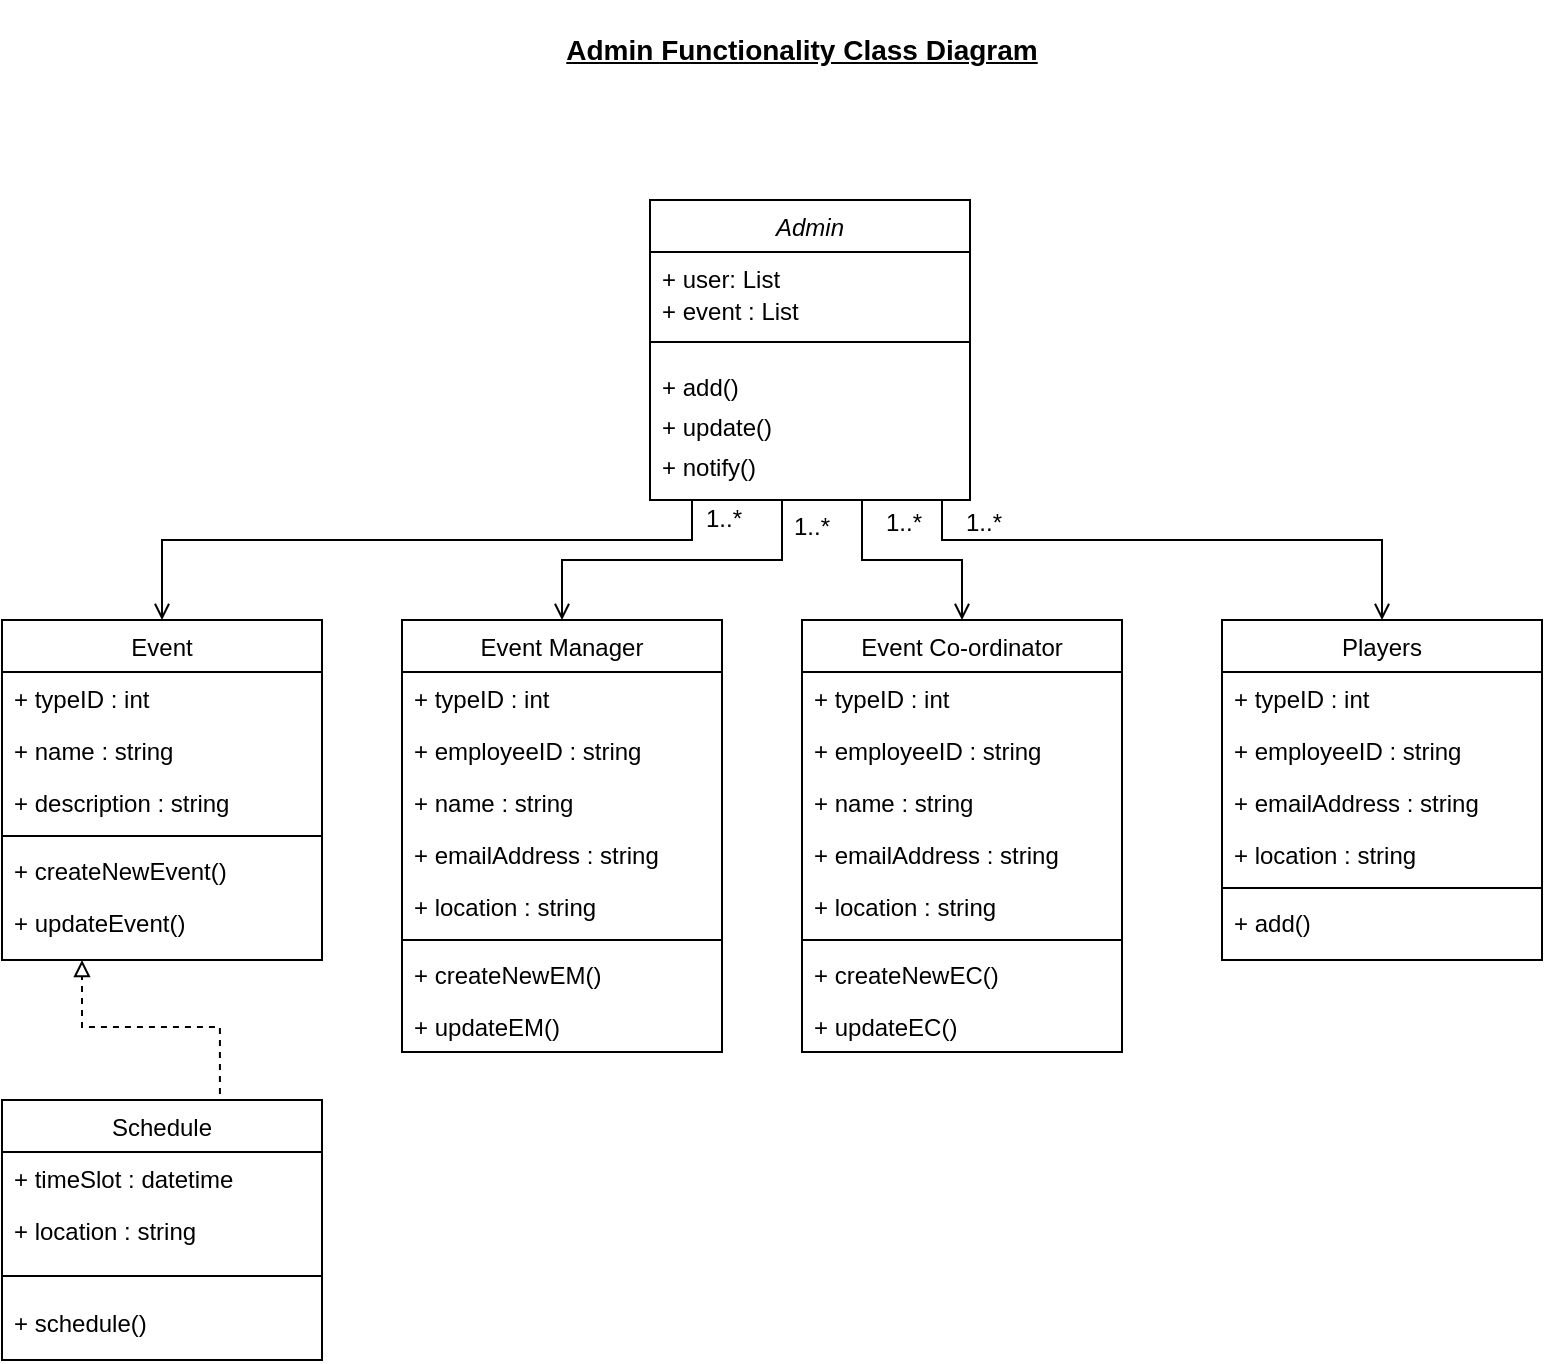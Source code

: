 <mxfile version="20.6.0" type="device"><diagram id="C5RBs43oDa-KdzZeNtuy" name="Page-1"><mxGraphModel dx="1108" dy="450" grid="1" gridSize="10" guides="1" tooltips="1" connect="1" arrows="1" fold="1" page="1" pageScale="1" pageWidth="827" pageHeight="1169" math="0" shadow="0"><root><mxCell id="WIyWlLk6GJQsqaUBKTNV-0"/><mxCell id="WIyWlLk6GJQsqaUBKTNV-1" parent="WIyWlLk6GJQsqaUBKTNV-0"/><mxCell id="zkfFHV4jXpPFQw0GAbJ--0" value="Admin" style="swimlane;fontStyle=2;align=center;verticalAlign=top;childLayout=stackLayout;horizontal=1;startSize=26;horizontalStack=0;resizeParent=1;resizeLast=0;collapsible=1;marginBottom=0;rounded=0;shadow=0;strokeWidth=1;" parent="WIyWlLk6GJQsqaUBKTNV-1" vertex="1"><mxGeometry x="334" y="120" width="160" height="150" as="geometry"><mxRectangle x="230" y="140" width="160" height="26" as="alternateBounds"/></mxGeometry></mxCell><mxCell id="zkfFHV4jXpPFQw0GAbJ--1" value="+ user: List" style="text;align=left;verticalAlign=top;spacingLeft=4;spacingRight=4;overflow=hidden;rotatable=0;points=[[0,0.5],[1,0.5]];portConstraint=eastwest;" parent="zkfFHV4jXpPFQw0GAbJ--0" vertex="1"><mxGeometry y="26" width="160" height="16" as="geometry"/></mxCell><mxCell id="4R_ZGql_MrLNGs7ZWC9e-26" value="+ event : List" style="text;align=left;verticalAlign=top;spacingLeft=4;spacingRight=4;overflow=hidden;rotatable=0;points=[[0,0.5],[1,0.5]];portConstraint=eastwest;" vertex="1" parent="zkfFHV4jXpPFQw0GAbJ--0"><mxGeometry y="42" width="160" height="20" as="geometry"/></mxCell><mxCell id="zkfFHV4jXpPFQw0GAbJ--4" value="" style="line;html=1;strokeWidth=1;align=left;verticalAlign=middle;spacingTop=-1;spacingLeft=3;spacingRight=3;rotatable=0;labelPosition=right;points=[];portConstraint=eastwest;" parent="zkfFHV4jXpPFQw0GAbJ--0" vertex="1"><mxGeometry y="62" width="160" height="18" as="geometry"/></mxCell><mxCell id="zkfFHV4jXpPFQw0GAbJ--5" value="+ add()" style="text;align=left;verticalAlign=top;spacingLeft=4;spacingRight=4;overflow=hidden;rotatable=0;points=[[0,0.5],[1,0.5]];portConstraint=eastwest;" parent="zkfFHV4jXpPFQw0GAbJ--0" vertex="1"><mxGeometry y="80" width="160" height="20" as="geometry"/></mxCell><mxCell id="4R_ZGql_MrLNGs7ZWC9e-27" value="+ update()" style="text;align=left;verticalAlign=top;spacingLeft=4;spacingRight=4;overflow=hidden;rotatable=0;points=[[0,0.5],[1,0.5]];portConstraint=eastwest;" vertex="1" parent="zkfFHV4jXpPFQw0GAbJ--0"><mxGeometry y="100" width="160" height="20" as="geometry"/></mxCell><mxCell id="4R_ZGql_MrLNGs7ZWC9e-49" value="+ notify()" style="text;align=left;verticalAlign=top;spacingLeft=4;spacingRight=4;overflow=hidden;rotatable=0;points=[[0,0.5],[1,0.5]];portConstraint=eastwest;" vertex="1" parent="zkfFHV4jXpPFQw0GAbJ--0"><mxGeometry y="120" width="160" height="20" as="geometry"/></mxCell><mxCell id="zkfFHV4jXpPFQw0GAbJ--17" value="Event Manager" style="swimlane;fontStyle=0;align=center;verticalAlign=top;childLayout=stackLayout;horizontal=1;startSize=26;horizontalStack=0;resizeParent=1;resizeLast=0;collapsible=1;marginBottom=0;rounded=0;shadow=0;strokeWidth=1;" parent="WIyWlLk6GJQsqaUBKTNV-1" vertex="1"><mxGeometry x="210" y="330" width="160" height="216" as="geometry"><mxRectangle x="550" y="140" width="160" height="26" as="alternateBounds"/></mxGeometry></mxCell><mxCell id="zkfFHV4jXpPFQw0GAbJ--18" value="+ typeID : int" style="text;align=left;verticalAlign=top;spacingLeft=4;spacingRight=4;overflow=hidden;rotatable=0;points=[[0,0.5],[1,0.5]];portConstraint=eastwest;" parent="zkfFHV4jXpPFQw0GAbJ--17" vertex="1"><mxGeometry y="26" width="160" height="26" as="geometry"/></mxCell><mxCell id="zkfFHV4jXpPFQw0GAbJ--19" value="+ employeeID : string" style="text;align=left;verticalAlign=top;spacingLeft=4;spacingRight=4;overflow=hidden;rotatable=0;points=[[0,0.5],[1,0.5]];portConstraint=eastwest;rounded=0;shadow=0;html=0;" parent="zkfFHV4jXpPFQw0GAbJ--17" vertex="1"><mxGeometry y="52" width="160" height="26" as="geometry"/></mxCell><mxCell id="zkfFHV4jXpPFQw0GAbJ--20" value="+ name : string" style="text;align=left;verticalAlign=top;spacingLeft=4;spacingRight=4;overflow=hidden;rotatable=0;points=[[0,0.5],[1,0.5]];portConstraint=eastwest;rounded=0;shadow=0;html=0;" parent="zkfFHV4jXpPFQw0GAbJ--17" vertex="1"><mxGeometry y="78" width="160" height="26" as="geometry"/></mxCell><mxCell id="zkfFHV4jXpPFQw0GAbJ--21" value="+ emailAddress : string" style="text;align=left;verticalAlign=top;spacingLeft=4;spacingRight=4;overflow=hidden;rotatable=0;points=[[0,0.5],[1,0.5]];portConstraint=eastwest;rounded=0;shadow=0;html=0;" parent="zkfFHV4jXpPFQw0GAbJ--17" vertex="1"><mxGeometry y="104" width="160" height="26" as="geometry"/></mxCell><mxCell id="zkfFHV4jXpPFQw0GAbJ--22" value="+ location : string" style="text;align=left;verticalAlign=top;spacingLeft=4;spacingRight=4;overflow=hidden;rotatable=0;points=[[0,0.5],[1,0.5]];portConstraint=eastwest;rounded=0;shadow=0;html=0;" parent="zkfFHV4jXpPFQw0GAbJ--17" vertex="1"><mxGeometry y="130" width="160" height="26" as="geometry"/></mxCell><mxCell id="zkfFHV4jXpPFQw0GAbJ--23" value="" style="line;html=1;strokeWidth=1;align=left;verticalAlign=middle;spacingTop=-1;spacingLeft=3;spacingRight=3;rotatable=0;labelPosition=right;points=[];portConstraint=eastwest;" parent="zkfFHV4jXpPFQw0GAbJ--17" vertex="1"><mxGeometry y="156" width="160" height="8" as="geometry"/></mxCell><mxCell id="zkfFHV4jXpPFQw0GAbJ--24" value="+ createNewEM()" style="text;align=left;verticalAlign=top;spacingLeft=4;spacingRight=4;overflow=hidden;rotatable=0;points=[[0,0.5],[1,0.5]];portConstraint=eastwest;" parent="zkfFHV4jXpPFQw0GAbJ--17" vertex="1"><mxGeometry y="164" width="160" height="26" as="geometry"/></mxCell><mxCell id="zkfFHV4jXpPFQw0GAbJ--25" value="+ updateEM()" style="text;align=left;verticalAlign=top;spacingLeft=4;spacingRight=4;overflow=hidden;rotatable=0;points=[[0,0.5],[1,0.5]];portConstraint=eastwest;" parent="zkfFHV4jXpPFQw0GAbJ--17" vertex="1"><mxGeometry y="190" width="160" height="26" as="geometry"/></mxCell><mxCell id="zkfFHV4jXpPFQw0GAbJ--26" value="" style="endArrow=open;shadow=0;strokeWidth=1;rounded=0;endFill=1;edgeStyle=elbowEdgeStyle;elbow=vertical;" parent="WIyWlLk6GJQsqaUBKTNV-1" target="zkfFHV4jXpPFQw0GAbJ--17" edge="1"><mxGeometry x="0.5" y="41" relative="1" as="geometry"><mxPoint x="400" y="270" as="sourcePoint"/><mxPoint x="540" y="192" as="targetPoint"/><mxPoint x="-40" y="32" as="offset"/></mxGeometry></mxCell><mxCell id="zkfFHV4jXpPFQw0GAbJ--27" value="1..*" style="resizable=0;align=left;verticalAlign=bottom;labelBackgroundColor=none;fontSize=12;" parent="zkfFHV4jXpPFQw0GAbJ--26" connectable="0" vertex="1"><mxGeometry x="-1" relative="1" as="geometry"><mxPoint x="4" y="22" as="offset"/></mxGeometry></mxCell><mxCell id="4R_ZGql_MrLNGs7ZWC9e-0" value="Event" style="swimlane;fontStyle=0;align=center;verticalAlign=top;childLayout=stackLayout;horizontal=1;startSize=26;horizontalStack=0;resizeParent=1;resizeLast=0;collapsible=1;marginBottom=0;rounded=0;shadow=0;strokeWidth=1;" vertex="1" parent="WIyWlLk6GJQsqaUBKTNV-1"><mxGeometry x="10" y="330" width="160" height="170" as="geometry"><mxRectangle x="550" y="140" width="160" height="26" as="alternateBounds"/></mxGeometry></mxCell><mxCell id="4R_ZGql_MrLNGs7ZWC9e-1" value="+ typeID : int" style="text;align=left;verticalAlign=top;spacingLeft=4;spacingRight=4;overflow=hidden;rotatable=0;points=[[0,0.5],[1,0.5]];portConstraint=eastwest;" vertex="1" parent="4R_ZGql_MrLNGs7ZWC9e-0"><mxGeometry y="26" width="160" height="26" as="geometry"/></mxCell><mxCell id="4R_ZGql_MrLNGs7ZWC9e-2" value="+ name : string" style="text;align=left;verticalAlign=top;spacingLeft=4;spacingRight=4;overflow=hidden;rotatable=0;points=[[0,0.5],[1,0.5]];portConstraint=eastwest;rounded=0;shadow=0;html=0;" vertex="1" parent="4R_ZGql_MrLNGs7ZWC9e-0"><mxGeometry y="52" width="160" height="26" as="geometry"/></mxCell><mxCell id="4R_ZGql_MrLNGs7ZWC9e-3" value="+ description : string" style="text;align=left;verticalAlign=top;spacingLeft=4;spacingRight=4;overflow=hidden;rotatable=0;points=[[0,0.5],[1,0.5]];portConstraint=eastwest;rounded=0;shadow=0;html=0;" vertex="1" parent="4R_ZGql_MrLNGs7ZWC9e-0"><mxGeometry y="78" width="160" height="26" as="geometry"/></mxCell><mxCell id="4R_ZGql_MrLNGs7ZWC9e-6" value="" style="line;html=1;strokeWidth=1;align=left;verticalAlign=middle;spacingTop=-1;spacingLeft=3;spacingRight=3;rotatable=0;labelPosition=right;points=[];portConstraint=eastwest;" vertex="1" parent="4R_ZGql_MrLNGs7ZWC9e-0"><mxGeometry y="104" width="160" height="8" as="geometry"/></mxCell><mxCell id="4R_ZGql_MrLNGs7ZWC9e-7" value="+ createNewEvent()" style="text;align=left;verticalAlign=top;spacingLeft=4;spacingRight=4;overflow=hidden;rotatable=0;points=[[0,0.5],[1,0.5]];portConstraint=eastwest;" vertex="1" parent="4R_ZGql_MrLNGs7ZWC9e-0"><mxGeometry y="112" width="160" height="26" as="geometry"/></mxCell><mxCell id="4R_ZGql_MrLNGs7ZWC9e-8" value="+ updateEvent()" style="text;align=left;verticalAlign=top;spacingLeft=4;spacingRight=4;overflow=hidden;rotatable=0;points=[[0,0.5],[1,0.5]];portConstraint=eastwest;" vertex="1" parent="4R_ZGql_MrLNGs7ZWC9e-0"><mxGeometry y="138" width="160" height="26" as="geometry"/></mxCell><mxCell id="4R_ZGql_MrLNGs7ZWC9e-9" value="Event Co-ordinator" style="swimlane;fontStyle=0;align=center;verticalAlign=top;childLayout=stackLayout;horizontal=1;startSize=26;horizontalStack=0;resizeParent=1;resizeLast=0;collapsible=1;marginBottom=0;rounded=0;shadow=0;strokeWidth=1;" vertex="1" parent="WIyWlLk6GJQsqaUBKTNV-1"><mxGeometry x="410" y="330" width="160" height="216" as="geometry"><mxRectangle x="550" y="140" width="160" height="26" as="alternateBounds"/></mxGeometry></mxCell><mxCell id="4R_ZGql_MrLNGs7ZWC9e-10" value="+ typeID : int" style="text;align=left;verticalAlign=top;spacingLeft=4;spacingRight=4;overflow=hidden;rotatable=0;points=[[0,0.5],[1,0.5]];portConstraint=eastwest;" vertex="1" parent="4R_ZGql_MrLNGs7ZWC9e-9"><mxGeometry y="26" width="160" height="26" as="geometry"/></mxCell><mxCell id="4R_ZGql_MrLNGs7ZWC9e-11" value="+ employeeID : string" style="text;align=left;verticalAlign=top;spacingLeft=4;spacingRight=4;overflow=hidden;rotatable=0;points=[[0,0.5],[1,0.5]];portConstraint=eastwest;rounded=0;shadow=0;html=0;" vertex="1" parent="4R_ZGql_MrLNGs7ZWC9e-9"><mxGeometry y="52" width="160" height="26" as="geometry"/></mxCell><mxCell id="4R_ZGql_MrLNGs7ZWC9e-12" value="+ name : string" style="text;align=left;verticalAlign=top;spacingLeft=4;spacingRight=4;overflow=hidden;rotatable=0;points=[[0,0.5],[1,0.5]];portConstraint=eastwest;rounded=0;shadow=0;html=0;" vertex="1" parent="4R_ZGql_MrLNGs7ZWC9e-9"><mxGeometry y="78" width="160" height="26" as="geometry"/></mxCell><mxCell id="4R_ZGql_MrLNGs7ZWC9e-13" value="+ emailAddress : string" style="text;align=left;verticalAlign=top;spacingLeft=4;spacingRight=4;overflow=hidden;rotatable=0;points=[[0,0.5],[1,0.5]];portConstraint=eastwest;rounded=0;shadow=0;html=0;" vertex="1" parent="4R_ZGql_MrLNGs7ZWC9e-9"><mxGeometry y="104" width="160" height="26" as="geometry"/></mxCell><mxCell id="4R_ZGql_MrLNGs7ZWC9e-14" value="+ location : string" style="text;align=left;verticalAlign=top;spacingLeft=4;spacingRight=4;overflow=hidden;rotatable=0;points=[[0,0.5],[1,0.5]];portConstraint=eastwest;rounded=0;shadow=0;html=0;" vertex="1" parent="4R_ZGql_MrLNGs7ZWC9e-9"><mxGeometry y="130" width="160" height="26" as="geometry"/></mxCell><mxCell id="4R_ZGql_MrLNGs7ZWC9e-15" value="" style="line;html=1;strokeWidth=1;align=left;verticalAlign=middle;spacingTop=-1;spacingLeft=3;spacingRight=3;rotatable=0;labelPosition=right;points=[];portConstraint=eastwest;" vertex="1" parent="4R_ZGql_MrLNGs7ZWC9e-9"><mxGeometry y="156" width="160" height="8" as="geometry"/></mxCell><mxCell id="4R_ZGql_MrLNGs7ZWC9e-16" value="+ createNewEC()" style="text;align=left;verticalAlign=top;spacingLeft=4;spacingRight=4;overflow=hidden;rotatable=0;points=[[0,0.5],[1,0.5]];portConstraint=eastwest;" vertex="1" parent="4R_ZGql_MrLNGs7ZWC9e-9"><mxGeometry y="164" width="160" height="26" as="geometry"/></mxCell><mxCell id="4R_ZGql_MrLNGs7ZWC9e-17" value="+ updateEC()" style="text;align=left;verticalAlign=top;spacingLeft=4;spacingRight=4;overflow=hidden;rotatable=0;points=[[0,0.5],[1,0.5]];portConstraint=eastwest;" vertex="1" parent="4R_ZGql_MrLNGs7ZWC9e-9"><mxGeometry y="190" width="160" height="26" as="geometry"/></mxCell><mxCell id="4R_ZGql_MrLNGs7ZWC9e-18" value="" style="endArrow=open;shadow=0;strokeWidth=1;rounded=0;endFill=1;edgeStyle=elbowEdgeStyle;elbow=vertical;entryX=0.5;entryY=0;entryDx=0;entryDy=0;" edge="1" parent="WIyWlLk6GJQsqaUBKTNV-1" target="4R_ZGql_MrLNGs7ZWC9e-0"><mxGeometry x="0.5" y="41" relative="1" as="geometry"><mxPoint x="355" y="270" as="sourcePoint"/><mxPoint x="190" y="372" as="targetPoint"/><mxPoint x="-40" y="32" as="offset"/><Array as="points"><mxPoint x="230" y="290"/></Array></mxGeometry></mxCell><mxCell id="4R_ZGql_MrLNGs7ZWC9e-19" value="1..*" style="resizable=0;align=left;verticalAlign=bottom;labelBackgroundColor=none;fontSize=12;" connectable="0" vertex="1" parent="4R_ZGql_MrLNGs7ZWC9e-18"><mxGeometry x="-1" relative="1" as="geometry"><mxPoint x="5" y="18" as="offset"/></mxGeometry></mxCell><mxCell id="4R_ZGql_MrLNGs7ZWC9e-22" value="" style="endArrow=open;shadow=0;strokeWidth=1;rounded=0;endFill=1;edgeStyle=elbowEdgeStyle;elbow=vertical;entryX=0.5;entryY=0;entryDx=0;entryDy=0;" edge="1" parent="WIyWlLk6GJQsqaUBKTNV-1" target="4R_ZGql_MrLNGs7ZWC9e-9"><mxGeometry x="0.5" y="41" relative="1" as="geometry"><mxPoint x="440" y="270" as="sourcePoint"/><mxPoint x="550" y="342" as="targetPoint"/><mxPoint x="-40" y="32" as="offset"/></mxGeometry></mxCell><mxCell id="4R_ZGql_MrLNGs7ZWC9e-23" value="1..*" style="resizable=0;align=left;verticalAlign=bottom;labelBackgroundColor=none;fontSize=12;" connectable="0" vertex="1" parent="4R_ZGql_MrLNGs7ZWC9e-22"><mxGeometry x="-1" relative="1" as="geometry"><mxPoint x="10" y="20" as="offset"/></mxGeometry></mxCell><mxCell id="4R_ZGql_MrLNGs7ZWC9e-28" value="Players" style="swimlane;fontStyle=0;align=center;verticalAlign=top;childLayout=stackLayout;horizontal=1;startSize=26;horizontalStack=0;resizeParent=1;resizeLast=0;collapsible=1;marginBottom=0;rounded=0;shadow=0;strokeWidth=1;" vertex="1" parent="WIyWlLk6GJQsqaUBKTNV-1"><mxGeometry x="620" y="330" width="160" height="170" as="geometry"><mxRectangle x="550" y="140" width="160" height="26" as="alternateBounds"/></mxGeometry></mxCell><mxCell id="4R_ZGql_MrLNGs7ZWC9e-29" value="+ typeID : int" style="text;align=left;verticalAlign=top;spacingLeft=4;spacingRight=4;overflow=hidden;rotatable=0;points=[[0,0.5],[1,0.5]];portConstraint=eastwest;" vertex="1" parent="4R_ZGql_MrLNGs7ZWC9e-28"><mxGeometry y="26" width="160" height="26" as="geometry"/></mxCell><mxCell id="4R_ZGql_MrLNGs7ZWC9e-30" value="+ employeeID : string" style="text;align=left;verticalAlign=top;spacingLeft=4;spacingRight=4;overflow=hidden;rotatable=0;points=[[0,0.5],[1,0.5]];portConstraint=eastwest;rounded=0;shadow=0;html=0;" vertex="1" parent="4R_ZGql_MrLNGs7ZWC9e-28"><mxGeometry y="52" width="160" height="26" as="geometry"/></mxCell><mxCell id="4R_ZGql_MrLNGs7ZWC9e-31" value="+ emailAddress : string" style="text;align=left;verticalAlign=top;spacingLeft=4;spacingRight=4;overflow=hidden;rotatable=0;points=[[0,0.5],[1,0.5]];portConstraint=eastwest;rounded=0;shadow=0;html=0;" vertex="1" parent="4R_ZGql_MrLNGs7ZWC9e-28"><mxGeometry y="78" width="160" height="26" as="geometry"/></mxCell><mxCell id="4R_ZGql_MrLNGs7ZWC9e-32" value="+ location : string" style="text;align=left;verticalAlign=top;spacingLeft=4;spacingRight=4;overflow=hidden;rotatable=0;points=[[0,0.5],[1,0.5]];portConstraint=eastwest;rounded=0;shadow=0;html=0;" vertex="1" parent="4R_ZGql_MrLNGs7ZWC9e-28"><mxGeometry y="104" width="160" height="26" as="geometry"/></mxCell><mxCell id="4R_ZGql_MrLNGs7ZWC9e-34" value="" style="line;html=1;strokeWidth=1;align=left;verticalAlign=middle;spacingTop=-1;spacingLeft=3;spacingRight=3;rotatable=0;labelPosition=right;points=[];portConstraint=eastwest;" vertex="1" parent="4R_ZGql_MrLNGs7ZWC9e-28"><mxGeometry y="130" width="160" height="8" as="geometry"/></mxCell><mxCell id="4R_ZGql_MrLNGs7ZWC9e-35" value="+ add()" style="text;align=left;verticalAlign=top;spacingLeft=4;spacingRight=4;overflow=hidden;rotatable=0;points=[[0,0.5],[1,0.5]];portConstraint=eastwest;" vertex="1" parent="4R_ZGql_MrLNGs7ZWC9e-28"><mxGeometry y="138" width="160" height="26" as="geometry"/></mxCell><mxCell id="4R_ZGql_MrLNGs7ZWC9e-37" value="" style="endArrow=open;shadow=0;strokeWidth=1;rounded=0;endFill=1;edgeStyle=elbowEdgeStyle;elbow=vertical;entryX=0.5;entryY=0;entryDx=0;entryDy=0;" edge="1" parent="WIyWlLk6GJQsqaUBKTNV-1"><mxGeometry x="0.5" y="41" relative="1" as="geometry"><mxPoint x="480" y="270" as="sourcePoint"/><mxPoint x="700" y="330" as="targetPoint"/><mxPoint x="-40" y="32" as="offset"/><Array as="points"><mxPoint x="590" y="290"/></Array></mxGeometry></mxCell><mxCell id="4R_ZGql_MrLNGs7ZWC9e-38" value="1..*" style="resizable=0;align=left;verticalAlign=bottom;labelBackgroundColor=none;fontSize=12;" connectable="0" vertex="1" parent="4R_ZGql_MrLNGs7ZWC9e-37"><mxGeometry x="-1" relative="1" as="geometry"><mxPoint x="10" y="20" as="offset"/></mxGeometry></mxCell><mxCell id="4R_ZGql_MrLNGs7ZWC9e-42" value="Schedule" style="swimlane;fontStyle=0;align=center;verticalAlign=top;childLayout=stackLayout;horizontal=1;startSize=26;horizontalStack=0;resizeParent=1;resizeLast=0;collapsible=1;marginBottom=0;rounded=0;shadow=0;strokeWidth=1;" vertex="1" parent="WIyWlLk6GJQsqaUBKTNV-1"><mxGeometry x="10" y="570" width="160" height="130" as="geometry"><mxRectangle x="340" y="380" width="170" height="26" as="alternateBounds"/></mxGeometry></mxCell><mxCell id="4R_ZGql_MrLNGs7ZWC9e-43" value="+ timeSlot : datetime" style="text;align=left;verticalAlign=top;spacingLeft=4;spacingRight=4;overflow=hidden;rotatable=0;points=[[0,0.5],[1,0.5]];portConstraint=eastwest;" vertex="1" parent="4R_ZGql_MrLNGs7ZWC9e-42"><mxGeometry y="26" width="160" height="26" as="geometry"/></mxCell><mxCell id="4R_ZGql_MrLNGs7ZWC9e-48" value="+ location : string" style="text;align=left;verticalAlign=top;spacingLeft=4;spacingRight=4;overflow=hidden;rotatable=0;points=[[0,0.5],[1,0.5]];portConstraint=eastwest;" vertex="1" parent="4R_ZGql_MrLNGs7ZWC9e-42"><mxGeometry y="52" width="160" height="26" as="geometry"/></mxCell><mxCell id="4R_ZGql_MrLNGs7ZWC9e-44" value="" style="line;html=1;strokeWidth=1;align=left;verticalAlign=middle;spacingTop=-1;spacingLeft=3;spacingRight=3;rotatable=0;labelPosition=right;points=[];portConstraint=eastwest;" vertex="1" parent="4R_ZGql_MrLNGs7ZWC9e-42"><mxGeometry y="78" width="160" height="20" as="geometry"/></mxCell><mxCell id="4R_ZGql_MrLNGs7ZWC9e-47" value="+ schedule()" style="text;align=left;verticalAlign=top;spacingLeft=4;spacingRight=4;overflow=hidden;rotatable=0;points=[[0,0.5],[1,0.5]];portConstraint=eastwest;" vertex="1" parent="4R_ZGql_MrLNGs7ZWC9e-42"><mxGeometry y="98" width="160" height="30" as="geometry"/></mxCell><mxCell id="4R_ZGql_MrLNGs7ZWC9e-46" value="" style="edgeStyle=elbowEdgeStyle;html=1;endArrow=block;elbow=vertical;endFill=0;dashed=1;rounded=0;exitX=0.681;exitY=-0.023;exitDx=0;exitDy=0;exitPerimeter=0;entryX=0.25;entryY=1;entryDx=0;entryDy=0;" edge="1" parent="WIyWlLk6GJQsqaUBKTNV-1" source="4R_ZGql_MrLNGs7ZWC9e-42" target="4R_ZGql_MrLNGs7ZWC9e-0"><mxGeometry width="100" height="75" relative="1" as="geometry"><mxPoint x="80" y="500" as="sourcePoint"/><mxPoint x="50" y="510" as="targetPoint"/></mxGeometry></mxCell><mxCell id="4R_ZGql_MrLNGs7ZWC9e-57" value="&lt;b&gt;&lt;font style=&quot;font-size: 14px;&quot;&gt;&lt;u&gt;Admin Functionality Class Diagram&lt;/u&gt;&lt;/font&gt;&lt;/b&gt;" style="text;html=1;strokeColor=none;fillColor=none;align=center;verticalAlign=middle;whiteSpace=wrap;rounded=0;" vertex="1" parent="WIyWlLk6GJQsqaUBKTNV-1"><mxGeometry x="220" y="20" width="380" height="50" as="geometry"/></mxCell></root></mxGraphModel></diagram></mxfile>